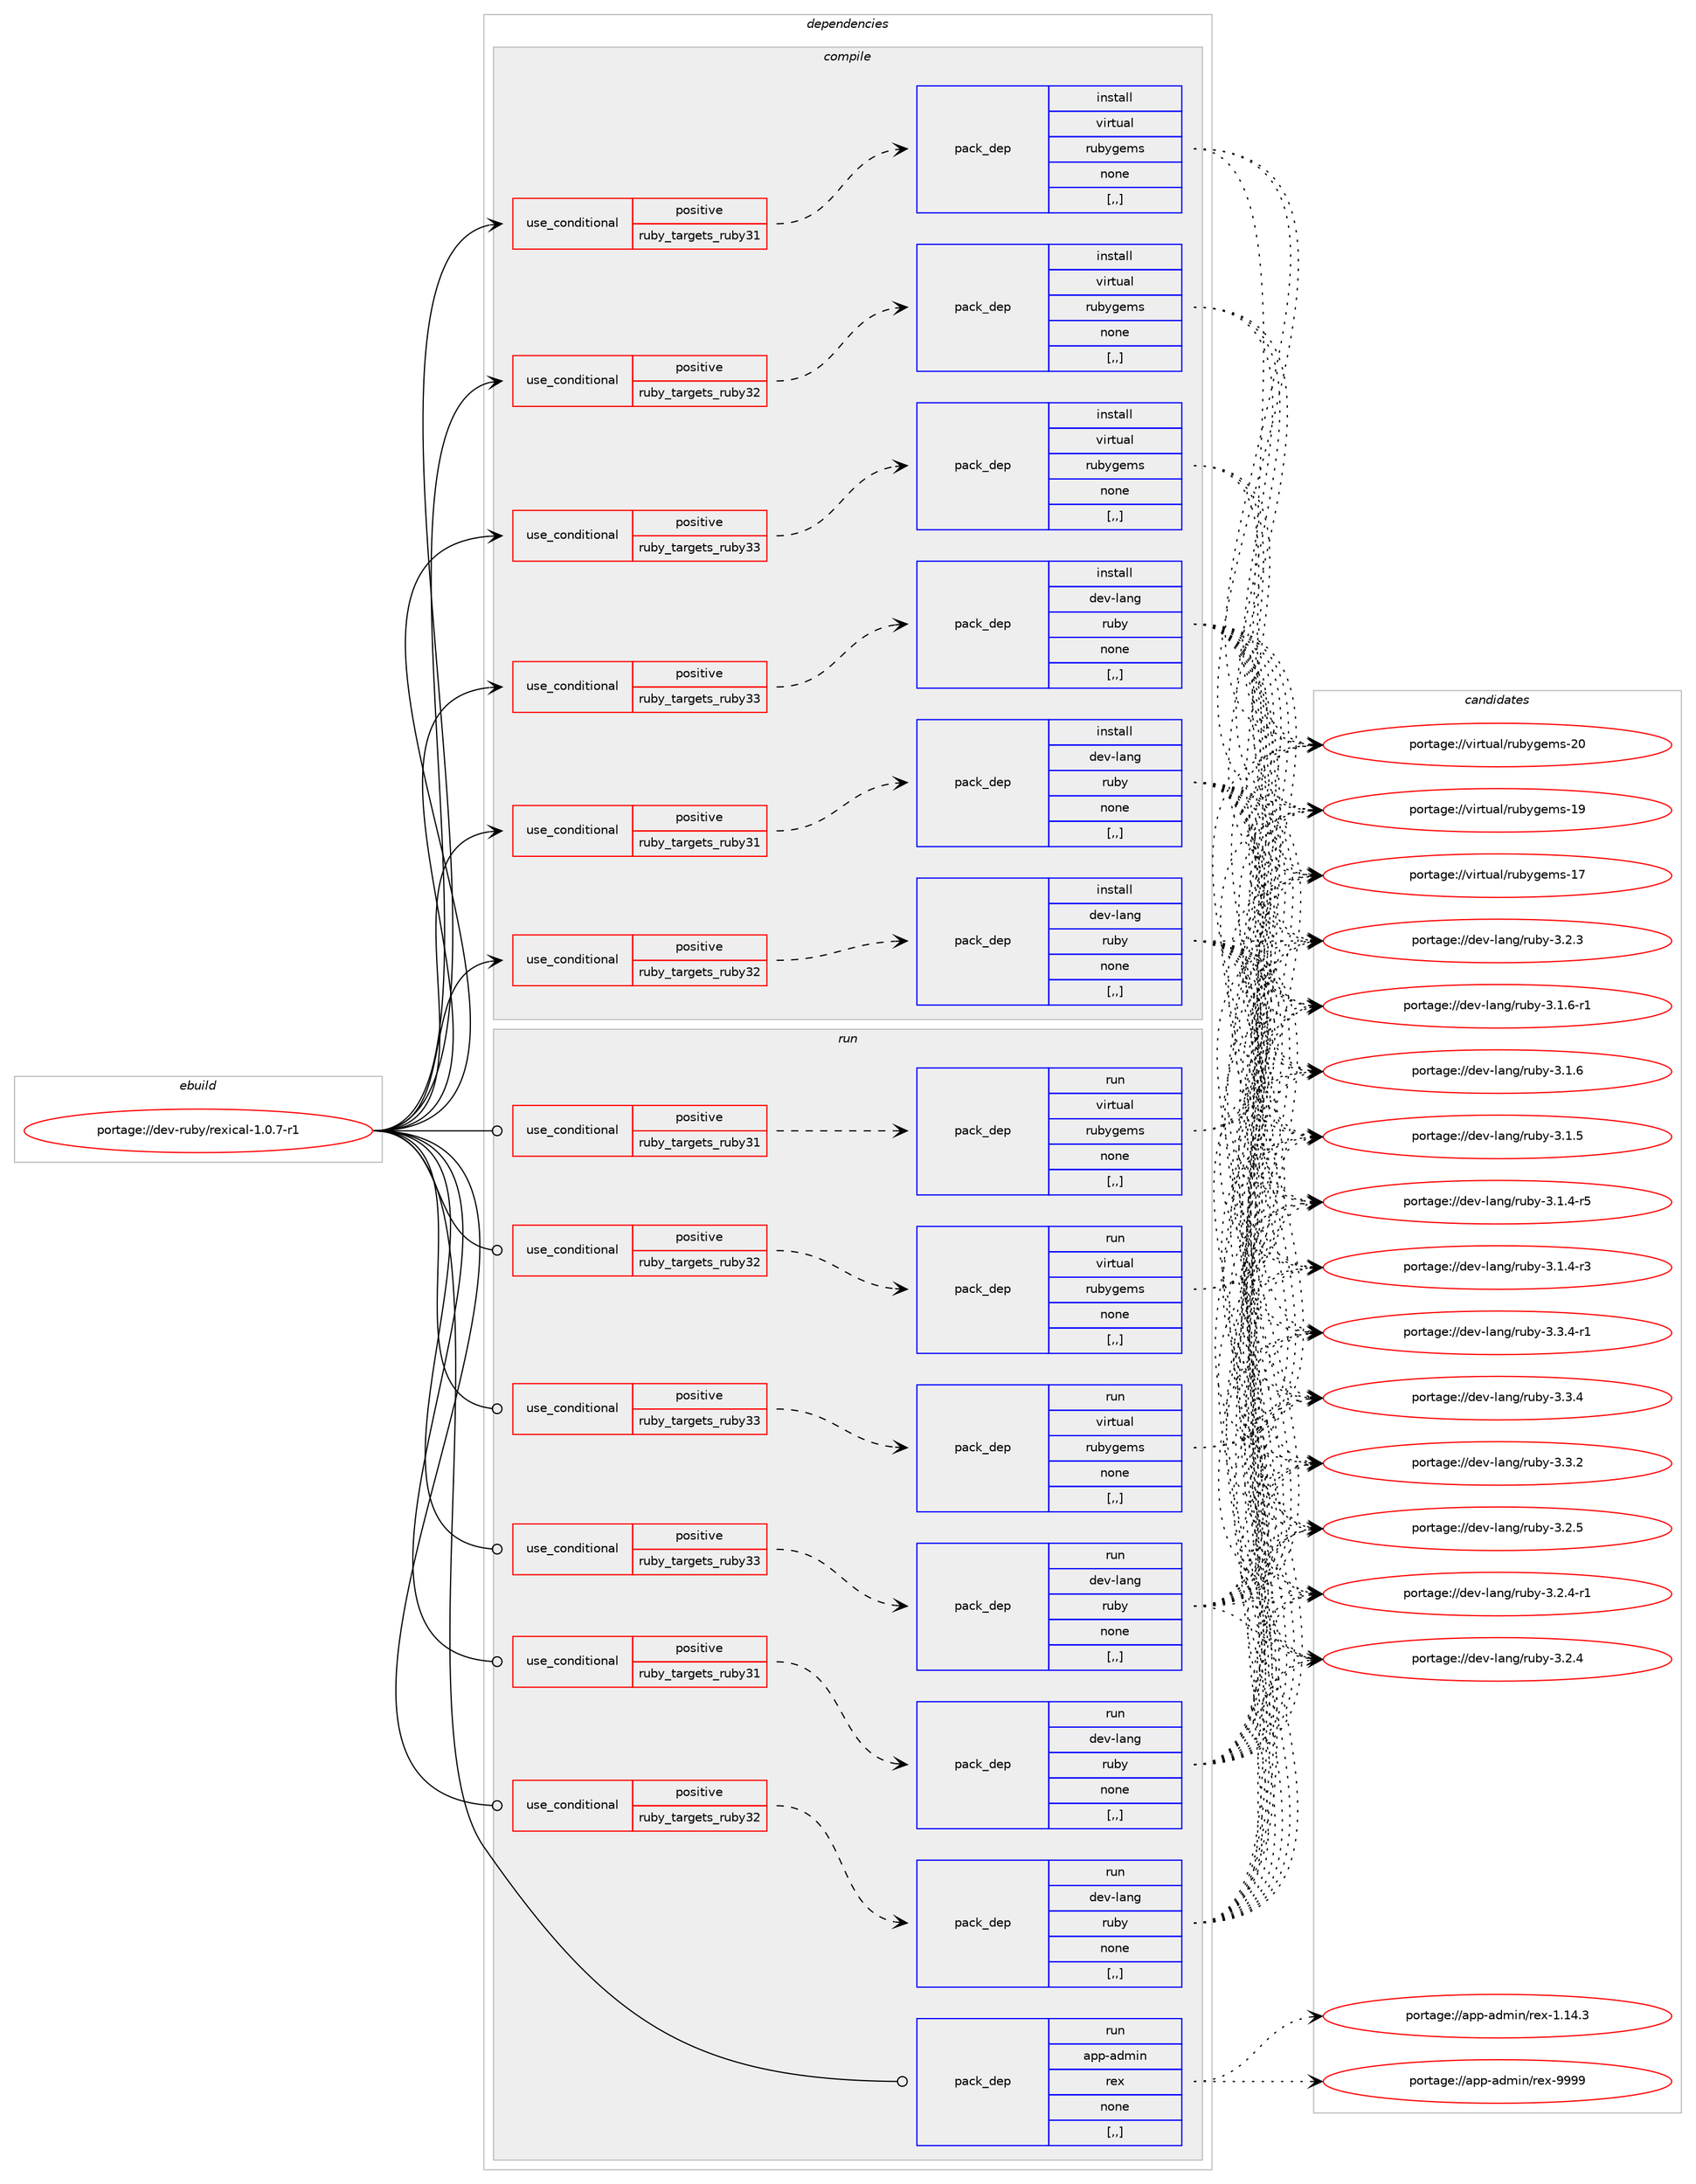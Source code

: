 digraph prolog {

# *************
# Graph options
# *************

newrank=true;
concentrate=true;
compound=true;
graph [rankdir=LR,fontname=Helvetica,fontsize=10,ranksep=1.5];#, ranksep=2.5, nodesep=0.2];
edge  [arrowhead=vee];
node  [fontname=Helvetica,fontsize=10];

# **********
# The ebuild
# **********

subgraph cluster_leftcol {
color=gray;
label=<<i>ebuild</i>>;
id [label="portage://dev-ruby/rexical-1.0.7-r1", color=red, width=4, href="../dev-ruby/rexical-1.0.7-r1.svg"];
}

# ****************
# The dependencies
# ****************

subgraph cluster_midcol {
color=gray;
label=<<i>dependencies</i>>;
subgraph cluster_compile {
fillcolor="#eeeeee";
style=filled;
label=<<i>compile</i>>;
subgraph cond54427 {
dependency198475 [label=<<TABLE BORDER="0" CELLBORDER="1" CELLSPACING="0" CELLPADDING="4"><TR><TD ROWSPAN="3" CELLPADDING="10">use_conditional</TD></TR><TR><TD>positive</TD></TR><TR><TD>ruby_targets_ruby31</TD></TR></TABLE>>, shape=none, color=red];
subgraph pack142691 {
dependency198476 [label=<<TABLE BORDER="0" CELLBORDER="1" CELLSPACING="0" CELLPADDING="4" WIDTH="220"><TR><TD ROWSPAN="6" CELLPADDING="30">pack_dep</TD></TR><TR><TD WIDTH="110">install</TD></TR><TR><TD>dev-lang</TD></TR><TR><TD>ruby</TD></TR><TR><TD>none</TD></TR><TR><TD>[,,]</TD></TR></TABLE>>, shape=none, color=blue];
}
dependency198475:e -> dependency198476:w [weight=20,style="dashed",arrowhead="vee"];
}
id:e -> dependency198475:w [weight=20,style="solid",arrowhead="vee"];
subgraph cond54428 {
dependency198477 [label=<<TABLE BORDER="0" CELLBORDER="1" CELLSPACING="0" CELLPADDING="4"><TR><TD ROWSPAN="3" CELLPADDING="10">use_conditional</TD></TR><TR><TD>positive</TD></TR><TR><TD>ruby_targets_ruby31</TD></TR></TABLE>>, shape=none, color=red];
subgraph pack142692 {
dependency198478 [label=<<TABLE BORDER="0" CELLBORDER="1" CELLSPACING="0" CELLPADDING="4" WIDTH="220"><TR><TD ROWSPAN="6" CELLPADDING="30">pack_dep</TD></TR><TR><TD WIDTH="110">install</TD></TR><TR><TD>virtual</TD></TR><TR><TD>rubygems</TD></TR><TR><TD>none</TD></TR><TR><TD>[,,]</TD></TR></TABLE>>, shape=none, color=blue];
}
dependency198477:e -> dependency198478:w [weight=20,style="dashed",arrowhead="vee"];
}
id:e -> dependency198477:w [weight=20,style="solid",arrowhead="vee"];
subgraph cond54429 {
dependency198479 [label=<<TABLE BORDER="0" CELLBORDER="1" CELLSPACING="0" CELLPADDING="4"><TR><TD ROWSPAN="3" CELLPADDING="10">use_conditional</TD></TR><TR><TD>positive</TD></TR><TR><TD>ruby_targets_ruby32</TD></TR></TABLE>>, shape=none, color=red];
subgraph pack142693 {
dependency198480 [label=<<TABLE BORDER="0" CELLBORDER="1" CELLSPACING="0" CELLPADDING="4" WIDTH="220"><TR><TD ROWSPAN="6" CELLPADDING="30">pack_dep</TD></TR><TR><TD WIDTH="110">install</TD></TR><TR><TD>dev-lang</TD></TR><TR><TD>ruby</TD></TR><TR><TD>none</TD></TR><TR><TD>[,,]</TD></TR></TABLE>>, shape=none, color=blue];
}
dependency198479:e -> dependency198480:w [weight=20,style="dashed",arrowhead="vee"];
}
id:e -> dependency198479:w [weight=20,style="solid",arrowhead="vee"];
subgraph cond54430 {
dependency198481 [label=<<TABLE BORDER="0" CELLBORDER="1" CELLSPACING="0" CELLPADDING="4"><TR><TD ROWSPAN="3" CELLPADDING="10">use_conditional</TD></TR><TR><TD>positive</TD></TR><TR><TD>ruby_targets_ruby32</TD></TR></TABLE>>, shape=none, color=red];
subgraph pack142694 {
dependency198482 [label=<<TABLE BORDER="0" CELLBORDER="1" CELLSPACING="0" CELLPADDING="4" WIDTH="220"><TR><TD ROWSPAN="6" CELLPADDING="30">pack_dep</TD></TR><TR><TD WIDTH="110">install</TD></TR><TR><TD>virtual</TD></TR><TR><TD>rubygems</TD></TR><TR><TD>none</TD></TR><TR><TD>[,,]</TD></TR></TABLE>>, shape=none, color=blue];
}
dependency198481:e -> dependency198482:w [weight=20,style="dashed",arrowhead="vee"];
}
id:e -> dependency198481:w [weight=20,style="solid",arrowhead="vee"];
subgraph cond54431 {
dependency198483 [label=<<TABLE BORDER="0" CELLBORDER="1" CELLSPACING="0" CELLPADDING="4"><TR><TD ROWSPAN="3" CELLPADDING="10">use_conditional</TD></TR><TR><TD>positive</TD></TR><TR><TD>ruby_targets_ruby33</TD></TR></TABLE>>, shape=none, color=red];
subgraph pack142695 {
dependency198484 [label=<<TABLE BORDER="0" CELLBORDER="1" CELLSPACING="0" CELLPADDING="4" WIDTH="220"><TR><TD ROWSPAN="6" CELLPADDING="30">pack_dep</TD></TR><TR><TD WIDTH="110">install</TD></TR><TR><TD>dev-lang</TD></TR><TR><TD>ruby</TD></TR><TR><TD>none</TD></TR><TR><TD>[,,]</TD></TR></TABLE>>, shape=none, color=blue];
}
dependency198483:e -> dependency198484:w [weight=20,style="dashed",arrowhead="vee"];
}
id:e -> dependency198483:w [weight=20,style="solid",arrowhead="vee"];
subgraph cond54432 {
dependency198485 [label=<<TABLE BORDER="0" CELLBORDER="1" CELLSPACING="0" CELLPADDING="4"><TR><TD ROWSPAN="3" CELLPADDING="10">use_conditional</TD></TR><TR><TD>positive</TD></TR><TR><TD>ruby_targets_ruby33</TD></TR></TABLE>>, shape=none, color=red];
subgraph pack142696 {
dependency198486 [label=<<TABLE BORDER="0" CELLBORDER="1" CELLSPACING="0" CELLPADDING="4" WIDTH="220"><TR><TD ROWSPAN="6" CELLPADDING="30">pack_dep</TD></TR><TR><TD WIDTH="110">install</TD></TR><TR><TD>virtual</TD></TR><TR><TD>rubygems</TD></TR><TR><TD>none</TD></TR><TR><TD>[,,]</TD></TR></TABLE>>, shape=none, color=blue];
}
dependency198485:e -> dependency198486:w [weight=20,style="dashed",arrowhead="vee"];
}
id:e -> dependency198485:w [weight=20,style="solid",arrowhead="vee"];
}
subgraph cluster_compileandrun {
fillcolor="#eeeeee";
style=filled;
label=<<i>compile and run</i>>;
}
subgraph cluster_run {
fillcolor="#eeeeee";
style=filled;
label=<<i>run</i>>;
subgraph cond54433 {
dependency198487 [label=<<TABLE BORDER="0" CELLBORDER="1" CELLSPACING="0" CELLPADDING="4"><TR><TD ROWSPAN="3" CELLPADDING="10">use_conditional</TD></TR><TR><TD>positive</TD></TR><TR><TD>ruby_targets_ruby31</TD></TR></TABLE>>, shape=none, color=red];
subgraph pack142697 {
dependency198488 [label=<<TABLE BORDER="0" CELLBORDER="1" CELLSPACING="0" CELLPADDING="4" WIDTH="220"><TR><TD ROWSPAN="6" CELLPADDING="30">pack_dep</TD></TR><TR><TD WIDTH="110">run</TD></TR><TR><TD>dev-lang</TD></TR><TR><TD>ruby</TD></TR><TR><TD>none</TD></TR><TR><TD>[,,]</TD></TR></TABLE>>, shape=none, color=blue];
}
dependency198487:e -> dependency198488:w [weight=20,style="dashed",arrowhead="vee"];
}
id:e -> dependency198487:w [weight=20,style="solid",arrowhead="odot"];
subgraph cond54434 {
dependency198489 [label=<<TABLE BORDER="0" CELLBORDER="1" CELLSPACING="0" CELLPADDING="4"><TR><TD ROWSPAN="3" CELLPADDING="10">use_conditional</TD></TR><TR><TD>positive</TD></TR><TR><TD>ruby_targets_ruby31</TD></TR></TABLE>>, shape=none, color=red];
subgraph pack142698 {
dependency198490 [label=<<TABLE BORDER="0" CELLBORDER="1" CELLSPACING="0" CELLPADDING="4" WIDTH="220"><TR><TD ROWSPAN="6" CELLPADDING="30">pack_dep</TD></TR><TR><TD WIDTH="110">run</TD></TR><TR><TD>virtual</TD></TR><TR><TD>rubygems</TD></TR><TR><TD>none</TD></TR><TR><TD>[,,]</TD></TR></TABLE>>, shape=none, color=blue];
}
dependency198489:e -> dependency198490:w [weight=20,style="dashed",arrowhead="vee"];
}
id:e -> dependency198489:w [weight=20,style="solid",arrowhead="odot"];
subgraph cond54435 {
dependency198491 [label=<<TABLE BORDER="0" CELLBORDER="1" CELLSPACING="0" CELLPADDING="4"><TR><TD ROWSPAN="3" CELLPADDING="10">use_conditional</TD></TR><TR><TD>positive</TD></TR><TR><TD>ruby_targets_ruby32</TD></TR></TABLE>>, shape=none, color=red];
subgraph pack142699 {
dependency198492 [label=<<TABLE BORDER="0" CELLBORDER="1" CELLSPACING="0" CELLPADDING="4" WIDTH="220"><TR><TD ROWSPAN="6" CELLPADDING="30">pack_dep</TD></TR><TR><TD WIDTH="110">run</TD></TR><TR><TD>dev-lang</TD></TR><TR><TD>ruby</TD></TR><TR><TD>none</TD></TR><TR><TD>[,,]</TD></TR></TABLE>>, shape=none, color=blue];
}
dependency198491:e -> dependency198492:w [weight=20,style="dashed",arrowhead="vee"];
}
id:e -> dependency198491:w [weight=20,style="solid",arrowhead="odot"];
subgraph cond54436 {
dependency198493 [label=<<TABLE BORDER="0" CELLBORDER="1" CELLSPACING="0" CELLPADDING="4"><TR><TD ROWSPAN="3" CELLPADDING="10">use_conditional</TD></TR><TR><TD>positive</TD></TR><TR><TD>ruby_targets_ruby32</TD></TR></TABLE>>, shape=none, color=red];
subgraph pack142700 {
dependency198494 [label=<<TABLE BORDER="0" CELLBORDER="1" CELLSPACING="0" CELLPADDING="4" WIDTH="220"><TR><TD ROWSPAN="6" CELLPADDING="30">pack_dep</TD></TR><TR><TD WIDTH="110">run</TD></TR><TR><TD>virtual</TD></TR><TR><TD>rubygems</TD></TR><TR><TD>none</TD></TR><TR><TD>[,,]</TD></TR></TABLE>>, shape=none, color=blue];
}
dependency198493:e -> dependency198494:w [weight=20,style="dashed",arrowhead="vee"];
}
id:e -> dependency198493:w [weight=20,style="solid",arrowhead="odot"];
subgraph cond54437 {
dependency198495 [label=<<TABLE BORDER="0" CELLBORDER="1" CELLSPACING="0" CELLPADDING="4"><TR><TD ROWSPAN="3" CELLPADDING="10">use_conditional</TD></TR><TR><TD>positive</TD></TR><TR><TD>ruby_targets_ruby33</TD></TR></TABLE>>, shape=none, color=red];
subgraph pack142701 {
dependency198496 [label=<<TABLE BORDER="0" CELLBORDER="1" CELLSPACING="0" CELLPADDING="4" WIDTH="220"><TR><TD ROWSPAN="6" CELLPADDING="30">pack_dep</TD></TR><TR><TD WIDTH="110">run</TD></TR><TR><TD>dev-lang</TD></TR><TR><TD>ruby</TD></TR><TR><TD>none</TD></TR><TR><TD>[,,]</TD></TR></TABLE>>, shape=none, color=blue];
}
dependency198495:e -> dependency198496:w [weight=20,style="dashed",arrowhead="vee"];
}
id:e -> dependency198495:w [weight=20,style="solid",arrowhead="odot"];
subgraph cond54438 {
dependency198497 [label=<<TABLE BORDER="0" CELLBORDER="1" CELLSPACING="0" CELLPADDING="4"><TR><TD ROWSPAN="3" CELLPADDING="10">use_conditional</TD></TR><TR><TD>positive</TD></TR><TR><TD>ruby_targets_ruby33</TD></TR></TABLE>>, shape=none, color=red];
subgraph pack142702 {
dependency198498 [label=<<TABLE BORDER="0" CELLBORDER="1" CELLSPACING="0" CELLPADDING="4" WIDTH="220"><TR><TD ROWSPAN="6" CELLPADDING="30">pack_dep</TD></TR><TR><TD WIDTH="110">run</TD></TR><TR><TD>virtual</TD></TR><TR><TD>rubygems</TD></TR><TR><TD>none</TD></TR><TR><TD>[,,]</TD></TR></TABLE>>, shape=none, color=blue];
}
dependency198497:e -> dependency198498:w [weight=20,style="dashed",arrowhead="vee"];
}
id:e -> dependency198497:w [weight=20,style="solid",arrowhead="odot"];
subgraph pack142703 {
dependency198499 [label=<<TABLE BORDER="0" CELLBORDER="1" CELLSPACING="0" CELLPADDING="4" WIDTH="220"><TR><TD ROWSPAN="6" CELLPADDING="30">pack_dep</TD></TR><TR><TD WIDTH="110">run</TD></TR><TR><TD>app-admin</TD></TR><TR><TD>rex</TD></TR><TR><TD>none</TD></TR><TR><TD>[,,]</TD></TR></TABLE>>, shape=none, color=blue];
}
id:e -> dependency198499:w [weight=20,style="solid",arrowhead="odot"];
}
}

# **************
# The candidates
# **************

subgraph cluster_choices {
rank=same;
color=gray;
label=<<i>candidates</i>>;

subgraph choice142691 {
color=black;
nodesep=1;
choice100101118451089711010347114117981214551465146524511449 [label="portage://dev-lang/ruby-3.3.4-r1", color=red, width=4,href="../dev-lang/ruby-3.3.4-r1.svg"];
choice10010111845108971101034711411798121455146514652 [label="portage://dev-lang/ruby-3.3.4", color=red, width=4,href="../dev-lang/ruby-3.3.4.svg"];
choice10010111845108971101034711411798121455146514650 [label="portage://dev-lang/ruby-3.3.2", color=red, width=4,href="../dev-lang/ruby-3.3.2.svg"];
choice10010111845108971101034711411798121455146504653 [label="portage://dev-lang/ruby-3.2.5", color=red, width=4,href="../dev-lang/ruby-3.2.5.svg"];
choice100101118451089711010347114117981214551465046524511449 [label="portage://dev-lang/ruby-3.2.4-r1", color=red, width=4,href="../dev-lang/ruby-3.2.4-r1.svg"];
choice10010111845108971101034711411798121455146504652 [label="portage://dev-lang/ruby-3.2.4", color=red, width=4,href="../dev-lang/ruby-3.2.4.svg"];
choice10010111845108971101034711411798121455146504651 [label="portage://dev-lang/ruby-3.2.3", color=red, width=4,href="../dev-lang/ruby-3.2.3.svg"];
choice100101118451089711010347114117981214551464946544511449 [label="portage://dev-lang/ruby-3.1.6-r1", color=red, width=4,href="../dev-lang/ruby-3.1.6-r1.svg"];
choice10010111845108971101034711411798121455146494654 [label="portage://dev-lang/ruby-3.1.6", color=red, width=4,href="../dev-lang/ruby-3.1.6.svg"];
choice10010111845108971101034711411798121455146494653 [label="portage://dev-lang/ruby-3.1.5", color=red, width=4,href="../dev-lang/ruby-3.1.5.svg"];
choice100101118451089711010347114117981214551464946524511453 [label="portage://dev-lang/ruby-3.1.4-r5", color=red, width=4,href="../dev-lang/ruby-3.1.4-r5.svg"];
choice100101118451089711010347114117981214551464946524511451 [label="portage://dev-lang/ruby-3.1.4-r3", color=red, width=4,href="../dev-lang/ruby-3.1.4-r3.svg"];
dependency198476:e -> choice100101118451089711010347114117981214551465146524511449:w [style=dotted,weight="100"];
dependency198476:e -> choice10010111845108971101034711411798121455146514652:w [style=dotted,weight="100"];
dependency198476:e -> choice10010111845108971101034711411798121455146514650:w [style=dotted,weight="100"];
dependency198476:e -> choice10010111845108971101034711411798121455146504653:w [style=dotted,weight="100"];
dependency198476:e -> choice100101118451089711010347114117981214551465046524511449:w [style=dotted,weight="100"];
dependency198476:e -> choice10010111845108971101034711411798121455146504652:w [style=dotted,weight="100"];
dependency198476:e -> choice10010111845108971101034711411798121455146504651:w [style=dotted,weight="100"];
dependency198476:e -> choice100101118451089711010347114117981214551464946544511449:w [style=dotted,weight="100"];
dependency198476:e -> choice10010111845108971101034711411798121455146494654:w [style=dotted,weight="100"];
dependency198476:e -> choice10010111845108971101034711411798121455146494653:w [style=dotted,weight="100"];
dependency198476:e -> choice100101118451089711010347114117981214551464946524511453:w [style=dotted,weight="100"];
dependency198476:e -> choice100101118451089711010347114117981214551464946524511451:w [style=dotted,weight="100"];
}
subgraph choice142692 {
color=black;
nodesep=1;
choice118105114116117971084711411798121103101109115455048 [label="portage://virtual/rubygems-20", color=red, width=4,href="../virtual/rubygems-20.svg"];
choice118105114116117971084711411798121103101109115454957 [label="portage://virtual/rubygems-19", color=red, width=4,href="../virtual/rubygems-19.svg"];
choice118105114116117971084711411798121103101109115454955 [label="portage://virtual/rubygems-17", color=red, width=4,href="../virtual/rubygems-17.svg"];
dependency198478:e -> choice118105114116117971084711411798121103101109115455048:w [style=dotted,weight="100"];
dependency198478:e -> choice118105114116117971084711411798121103101109115454957:w [style=dotted,weight="100"];
dependency198478:e -> choice118105114116117971084711411798121103101109115454955:w [style=dotted,weight="100"];
}
subgraph choice142693 {
color=black;
nodesep=1;
choice100101118451089711010347114117981214551465146524511449 [label="portage://dev-lang/ruby-3.3.4-r1", color=red, width=4,href="../dev-lang/ruby-3.3.4-r1.svg"];
choice10010111845108971101034711411798121455146514652 [label="portage://dev-lang/ruby-3.3.4", color=red, width=4,href="../dev-lang/ruby-3.3.4.svg"];
choice10010111845108971101034711411798121455146514650 [label="portage://dev-lang/ruby-3.3.2", color=red, width=4,href="../dev-lang/ruby-3.3.2.svg"];
choice10010111845108971101034711411798121455146504653 [label="portage://dev-lang/ruby-3.2.5", color=red, width=4,href="../dev-lang/ruby-3.2.5.svg"];
choice100101118451089711010347114117981214551465046524511449 [label="portage://dev-lang/ruby-3.2.4-r1", color=red, width=4,href="../dev-lang/ruby-3.2.4-r1.svg"];
choice10010111845108971101034711411798121455146504652 [label="portage://dev-lang/ruby-3.2.4", color=red, width=4,href="../dev-lang/ruby-3.2.4.svg"];
choice10010111845108971101034711411798121455146504651 [label="portage://dev-lang/ruby-3.2.3", color=red, width=4,href="../dev-lang/ruby-3.2.3.svg"];
choice100101118451089711010347114117981214551464946544511449 [label="portage://dev-lang/ruby-3.1.6-r1", color=red, width=4,href="../dev-lang/ruby-3.1.6-r1.svg"];
choice10010111845108971101034711411798121455146494654 [label="portage://dev-lang/ruby-3.1.6", color=red, width=4,href="../dev-lang/ruby-3.1.6.svg"];
choice10010111845108971101034711411798121455146494653 [label="portage://dev-lang/ruby-3.1.5", color=red, width=4,href="../dev-lang/ruby-3.1.5.svg"];
choice100101118451089711010347114117981214551464946524511453 [label="portage://dev-lang/ruby-3.1.4-r5", color=red, width=4,href="../dev-lang/ruby-3.1.4-r5.svg"];
choice100101118451089711010347114117981214551464946524511451 [label="portage://dev-lang/ruby-3.1.4-r3", color=red, width=4,href="../dev-lang/ruby-3.1.4-r3.svg"];
dependency198480:e -> choice100101118451089711010347114117981214551465146524511449:w [style=dotted,weight="100"];
dependency198480:e -> choice10010111845108971101034711411798121455146514652:w [style=dotted,weight="100"];
dependency198480:e -> choice10010111845108971101034711411798121455146514650:w [style=dotted,weight="100"];
dependency198480:e -> choice10010111845108971101034711411798121455146504653:w [style=dotted,weight="100"];
dependency198480:e -> choice100101118451089711010347114117981214551465046524511449:w [style=dotted,weight="100"];
dependency198480:e -> choice10010111845108971101034711411798121455146504652:w [style=dotted,weight="100"];
dependency198480:e -> choice10010111845108971101034711411798121455146504651:w [style=dotted,weight="100"];
dependency198480:e -> choice100101118451089711010347114117981214551464946544511449:w [style=dotted,weight="100"];
dependency198480:e -> choice10010111845108971101034711411798121455146494654:w [style=dotted,weight="100"];
dependency198480:e -> choice10010111845108971101034711411798121455146494653:w [style=dotted,weight="100"];
dependency198480:e -> choice100101118451089711010347114117981214551464946524511453:w [style=dotted,weight="100"];
dependency198480:e -> choice100101118451089711010347114117981214551464946524511451:w [style=dotted,weight="100"];
}
subgraph choice142694 {
color=black;
nodesep=1;
choice118105114116117971084711411798121103101109115455048 [label="portage://virtual/rubygems-20", color=red, width=4,href="../virtual/rubygems-20.svg"];
choice118105114116117971084711411798121103101109115454957 [label="portage://virtual/rubygems-19", color=red, width=4,href="../virtual/rubygems-19.svg"];
choice118105114116117971084711411798121103101109115454955 [label="portage://virtual/rubygems-17", color=red, width=4,href="../virtual/rubygems-17.svg"];
dependency198482:e -> choice118105114116117971084711411798121103101109115455048:w [style=dotted,weight="100"];
dependency198482:e -> choice118105114116117971084711411798121103101109115454957:w [style=dotted,weight="100"];
dependency198482:e -> choice118105114116117971084711411798121103101109115454955:w [style=dotted,weight="100"];
}
subgraph choice142695 {
color=black;
nodesep=1;
choice100101118451089711010347114117981214551465146524511449 [label="portage://dev-lang/ruby-3.3.4-r1", color=red, width=4,href="../dev-lang/ruby-3.3.4-r1.svg"];
choice10010111845108971101034711411798121455146514652 [label="portage://dev-lang/ruby-3.3.4", color=red, width=4,href="../dev-lang/ruby-3.3.4.svg"];
choice10010111845108971101034711411798121455146514650 [label="portage://dev-lang/ruby-3.3.2", color=red, width=4,href="../dev-lang/ruby-3.3.2.svg"];
choice10010111845108971101034711411798121455146504653 [label="portage://dev-lang/ruby-3.2.5", color=red, width=4,href="../dev-lang/ruby-3.2.5.svg"];
choice100101118451089711010347114117981214551465046524511449 [label="portage://dev-lang/ruby-3.2.4-r1", color=red, width=4,href="../dev-lang/ruby-3.2.4-r1.svg"];
choice10010111845108971101034711411798121455146504652 [label="portage://dev-lang/ruby-3.2.4", color=red, width=4,href="../dev-lang/ruby-3.2.4.svg"];
choice10010111845108971101034711411798121455146504651 [label="portage://dev-lang/ruby-3.2.3", color=red, width=4,href="../dev-lang/ruby-3.2.3.svg"];
choice100101118451089711010347114117981214551464946544511449 [label="portage://dev-lang/ruby-3.1.6-r1", color=red, width=4,href="../dev-lang/ruby-3.1.6-r1.svg"];
choice10010111845108971101034711411798121455146494654 [label="portage://dev-lang/ruby-3.1.6", color=red, width=4,href="../dev-lang/ruby-3.1.6.svg"];
choice10010111845108971101034711411798121455146494653 [label="portage://dev-lang/ruby-3.1.5", color=red, width=4,href="../dev-lang/ruby-3.1.5.svg"];
choice100101118451089711010347114117981214551464946524511453 [label="portage://dev-lang/ruby-3.1.4-r5", color=red, width=4,href="../dev-lang/ruby-3.1.4-r5.svg"];
choice100101118451089711010347114117981214551464946524511451 [label="portage://dev-lang/ruby-3.1.4-r3", color=red, width=4,href="../dev-lang/ruby-3.1.4-r3.svg"];
dependency198484:e -> choice100101118451089711010347114117981214551465146524511449:w [style=dotted,weight="100"];
dependency198484:e -> choice10010111845108971101034711411798121455146514652:w [style=dotted,weight="100"];
dependency198484:e -> choice10010111845108971101034711411798121455146514650:w [style=dotted,weight="100"];
dependency198484:e -> choice10010111845108971101034711411798121455146504653:w [style=dotted,weight="100"];
dependency198484:e -> choice100101118451089711010347114117981214551465046524511449:w [style=dotted,weight="100"];
dependency198484:e -> choice10010111845108971101034711411798121455146504652:w [style=dotted,weight="100"];
dependency198484:e -> choice10010111845108971101034711411798121455146504651:w [style=dotted,weight="100"];
dependency198484:e -> choice100101118451089711010347114117981214551464946544511449:w [style=dotted,weight="100"];
dependency198484:e -> choice10010111845108971101034711411798121455146494654:w [style=dotted,weight="100"];
dependency198484:e -> choice10010111845108971101034711411798121455146494653:w [style=dotted,weight="100"];
dependency198484:e -> choice100101118451089711010347114117981214551464946524511453:w [style=dotted,weight="100"];
dependency198484:e -> choice100101118451089711010347114117981214551464946524511451:w [style=dotted,weight="100"];
}
subgraph choice142696 {
color=black;
nodesep=1;
choice118105114116117971084711411798121103101109115455048 [label="portage://virtual/rubygems-20", color=red, width=4,href="../virtual/rubygems-20.svg"];
choice118105114116117971084711411798121103101109115454957 [label="portage://virtual/rubygems-19", color=red, width=4,href="../virtual/rubygems-19.svg"];
choice118105114116117971084711411798121103101109115454955 [label="portage://virtual/rubygems-17", color=red, width=4,href="../virtual/rubygems-17.svg"];
dependency198486:e -> choice118105114116117971084711411798121103101109115455048:w [style=dotted,weight="100"];
dependency198486:e -> choice118105114116117971084711411798121103101109115454957:w [style=dotted,weight="100"];
dependency198486:e -> choice118105114116117971084711411798121103101109115454955:w [style=dotted,weight="100"];
}
subgraph choice142697 {
color=black;
nodesep=1;
choice100101118451089711010347114117981214551465146524511449 [label="portage://dev-lang/ruby-3.3.4-r1", color=red, width=4,href="../dev-lang/ruby-3.3.4-r1.svg"];
choice10010111845108971101034711411798121455146514652 [label="portage://dev-lang/ruby-3.3.4", color=red, width=4,href="../dev-lang/ruby-3.3.4.svg"];
choice10010111845108971101034711411798121455146514650 [label="portage://dev-lang/ruby-3.3.2", color=red, width=4,href="../dev-lang/ruby-3.3.2.svg"];
choice10010111845108971101034711411798121455146504653 [label="portage://dev-lang/ruby-3.2.5", color=red, width=4,href="../dev-lang/ruby-3.2.5.svg"];
choice100101118451089711010347114117981214551465046524511449 [label="portage://dev-lang/ruby-3.2.4-r1", color=red, width=4,href="../dev-lang/ruby-3.2.4-r1.svg"];
choice10010111845108971101034711411798121455146504652 [label="portage://dev-lang/ruby-3.2.4", color=red, width=4,href="../dev-lang/ruby-3.2.4.svg"];
choice10010111845108971101034711411798121455146504651 [label="portage://dev-lang/ruby-3.2.3", color=red, width=4,href="../dev-lang/ruby-3.2.3.svg"];
choice100101118451089711010347114117981214551464946544511449 [label="portage://dev-lang/ruby-3.1.6-r1", color=red, width=4,href="../dev-lang/ruby-3.1.6-r1.svg"];
choice10010111845108971101034711411798121455146494654 [label="portage://dev-lang/ruby-3.1.6", color=red, width=4,href="../dev-lang/ruby-3.1.6.svg"];
choice10010111845108971101034711411798121455146494653 [label="portage://dev-lang/ruby-3.1.5", color=red, width=4,href="../dev-lang/ruby-3.1.5.svg"];
choice100101118451089711010347114117981214551464946524511453 [label="portage://dev-lang/ruby-3.1.4-r5", color=red, width=4,href="../dev-lang/ruby-3.1.4-r5.svg"];
choice100101118451089711010347114117981214551464946524511451 [label="portage://dev-lang/ruby-3.1.4-r3", color=red, width=4,href="../dev-lang/ruby-3.1.4-r3.svg"];
dependency198488:e -> choice100101118451089711010347114117981214551465146524511449:w [style=dotted,weight="100"];
dependency198488:e -> choice10010111845108971101034711411798121455146514652:w [style=dotted,weight="100"];
dependency198488:e -> choice10010111845108971101034711411798121455146514650:w [style=dotted,weight="100"];
dependency198488:e -> choice10010111845108971101034711411798121455146504653:w [style=dotted,weight="100"];
dependency198488:e -> choice100101118451089711010347114117981214551465046524511449:w [style=dotted,weight="100"];
dependency198488:e -> choice10010111845108971101034711411798121455146504652:w [style=dotted,weight="100"];
dependency198488:e -> choice10010111845108971101034711411798121455146504651:w [style=dotted,weight="100"];
dependency198488:e -> choice100101118451089711010347114117981214551464946544511449:w [style=dotted,weight="100"];
dependency198488:e -> choice10010111845108971101034711411798121455146494654:w [style=dotted,weight="100"];
dependency198488:e -> choice10010111845108971101034711411798121455146494653:w [style=dotted,weight="100"];
dependency198488:e -> choice100101118451089711010347114117981214551464946524511453:w [style=dotted,weight="100"];
dependency198488:e -> choice100101118451089711010347114117981214551464946524511451:w [style=dotted,weight="100"];
}
subgraph choice142698 {
color=black;
nodesep=1;
choice118105114116117971084711411798121103101109115455048 [label="portage://virtual/rubygems-20", color=red, width=4,href="../virtual/rubygems-20.svg"];
choice118105114116117971084711411798121103101109115454957 [label="portage://virtual/rubygems-19", color=red, width=4,href="../virtual/rubygems-19.svg"];
choice118105114116117971084711411798121103101109115454955 [label="portage://virtual/rubygems-17", color=red, width=4,href="../virtual/rubygems-17.svg"];
dependency198490:e -> choice118105114116117971084711411798121103101109115455048:w [style=dotted,weight="100"];
dependency198490:e -> choice118105114116117971084711411798121103101109115454957:w [style=dotted,weight="100"];
dependency198490:e -> choice118105114116117971084711411798121103101109115454955:w [style=dotted,weight="100"];
}
subgraph choice142699 {
color=black;
nodesep=1;
choice100101118451089711010347114117981214551465146524511449 [label="portage://dev-lang/ruby-3.3.4-r1", color=red, width=4,href="../dev-lang/ruby-3.3.4-r1.svg"];
choice10010111845108971101034711411798121455146514652 [label="portage://dev-lang/ruby-3.3.4", color=red, width=4,href="../dev-lang/ruby-3.3.4.svg"];
choice10010111845108971101034711411798121455146514650 [label="portage://dev-lang/ruby-3.3.2", color=red, width=4,href="../dev-lang/ruby-3.3.2.svg"];
choice10010111845108971101034711411798121455146504653 [label="portage://dev-lang/ruby-3.2.5", color=red, width=4,href="../dev-lang/ruby-3.2.5.svg"];
choice100101118451089711010347114117981214551465046524511449 [label="portage://dev-lang/ruby-3.2.4-r1", color=red, width=4,href="../dev-lang/ruby-3.2.4-r1.svg"];
choice10010111845108971101034711411798121455146504652 [label="portage://dev-lang/ruby-3.2.4", color=red, width=4,href="../dev-lang/ruby-3.2.4.svg"];
choice10010111845108971101034711411798121455146504651 [label="portage://dev-lang/ruby-3.2.3", color=red, width=4,href="../dev-lang/ruby-3.2.3.svg"];
choice100101118451089711010347114117981214551464946544511449 [label="portage://dev-lang/ruby-3.1.6-r1", color=red, width=4,href="../dev-lang/ruby-3.1.6-r1.svg"];
choice10010111845108971101034711411798121455146494654 [label="portage://dev-lang/ruby-3.1.6", color=red, width=4,href="../dev-lang/ruby-3.1.6.svg"];
choice10010111845108971101034711411798121455146494653 [label="portage://dev-lang/ruby-3.1.5", color=red, width=4,href="../dev-lang/ruby-3.1.5.svg"];
choice100101118451089711010347114117981214551464946524511453 [label="portage://dev-lang/ruby-3.1.4-r5", color=red, width=4,href="../dev-lang/ruby-3.1.4-r5.svg"];
choice100101118451089711010347114117981214551464946524511451 [label="portage://dev-lang/ruby-3.1.4-r3", color=red, width=4,href="../dev-lang/ruby-3.1.4-r3.svg"];
dependency198492:e -> choice100101118451089711010347114117981214551465146524511449:w [style=dotted,weight="100"];
dependency198492:e -> choice10010111845108971101034711411798121455146514652:w [style=dotted,weight="100"];
dependency198492:e -> choice10010111845108971101034711411798121455146514650:w [style=dotted,weight="100"];
dependency198492:e -> choice10010111845108971101034711411798121455146504653:w [style=dotted,weight="100"];
dependency198492:e -> choice100101118451089711010347114117981214551465046524511449:w [style=dotted,weight="100"];
dependency198492:e -> choice10010111845108971101034711411798121455146504652:w [style=dotted,weight="100"];
dependency198492:e -> choice10010111845108971101034711411798121455146504651:w [style=dotted,weight="100"];
dependency198492:e -> choice100101118451089711010347114117981214551464946544511449:w [style=dotted,weight="100"];
dependency198492:e -> choice10010111845108971101034711411798121455146494654:w [style=dotted,weight="100"];
dependency198492:e -> choice10010111845108971101034711411798121455146494653:w [style=dotted,weight="100"];
dependency198492:e -> choice100101118451089711010347114117981214551464946524511453:w [style=dotted,weight="100"];
dependency198492:e -> choice100101118451089711010347114117981214551464946524511451:w [style=dotted,weight="100"];
}
subgraph choice142700 {
color=black;
nodesep=1;
choice118105114116117971084711411798121103101109115455048 [label="portage://virtual/rubygems-20", color=red, width=4,href="../virtual/rubygems-20.svg"];
choice118105114116117971084711411798121103101109115454957 [label="portage://virtual/rubygems-19", color=red, width=4,href="../virtual/rubygems-19.svg"];
choice118105114116117971084711411798121103101109115454955 [label="portage://virtual/rubygems-17", color=red, width=4,href="../virtual/rubygems-17.svg"];
dependency198494:e -> choice118105114116117971084711411798121103101109115455048:w [style=dotted,weight="100"];
dependency198494:e -> choice118105114116117971084711411798121103101109115454957:w [style=dotted,weight="100"];
dependency198494:e -> choice118105114116117971084711411798121103101109115454955:w [style=dotted,weight="100"];
}
subgraph choice142701 {
color=black;
nodesep=1;
choice100101118451089711010347114117981214551465146524511449 [label="portage://dev-lang/ruby-3.3.4-r1", color=red, width=4,href="../dev-lang/ruby-3.3.4-r1.svg"];
choice10010111845108971101034711411798121455146514652 [label="portage://dev-lang/ruby-3.3.4", color=red, width=4,href="../dev-lang/ruby-3.3.4.svg"];
choice10010111845108971101034711411798121455146514650 [label="portage://dev-lang/ruby-3.3.2", color=red, width=4,href="../dev-lang/ruby-3.3.2.svg"];
choice10010111845108971101034711411798121455146504653 [label="portage://dev-lang/ruby-3.2.5", color=red, width=4,href="../dev-lang/ruby-3.2.5.svg"];
choice100101118451089711010347114117981214551465046524511449 [label="portage://dev-lang/ruby-3.2.4-r1", color=red, width=4,href="../dev-lang/ruby-3.2.4-r1.svg"];
choice10010111845108971101034711411798121455146504652 [label="portage://dev-lang/ruby-3.2.4", color=red, width=4,href="../dev-lang/ruby-3.2.4.svg"];
choice10010111845108971101034711411798121455146504651 [label="portage://dev-lang/ruby-3.2.3", color=red, width=4,href="../dev-lang/ruby-3.2.3.svg"];
choice100101118451089711010347114117981214551464946544511449 [label="portage://dev-lang/ruby-3.1.6-r1", color=red, width=4,href="../dev-lang/ruby-3.1.6-r1.svg"];
choice10010111845108971101034711411798121455146494654 [label="portage://dev-lang/ruby-3.1.6", color=red, width=4,href="../dev-lang/ruby-3.1.6.svg"];
choice10010111845108971101034711411798121455146494653 [label="portage://dev-lang/ruby-3.1.5", color=red, width=4,href="../dev-lang/ruby-3.1.5.svg"];
choice100101118451089711010347114117981214551464946524511453 [label="portage://dev-lang/ruby-3.1.4-r5", color=red, width=4,href="../dev-lang/ruby-3.1.4-r5.svg"];
choice100101118451089711010347114117981214551464946524511451 [label="portage://dev-lang/ruby-3.1.4-r3", color=red, width=4,href="../dev-lang/ruby-3.1.4-r3.svg"];
dependency198496:e -> choice100101118451089711010347114117981214551465146524511449:w [style=dotted,weight="100"];
dependency198496:e -> choice10010111845108971101034711411798121455146514652:w [style=dotted,weight="100"];
dependency198496:e -> choice10010111845108971101034711411798121455146514650:w [style=dotted,weight="100"];
dependency198496:e -> choice10010111845108971101034711411798121455146504653:w [style=dotted,weight="100"];
dependency198496:e -> choice100101118451089711010347114117981214551465046524511449:w [style=dotted,weight="100"];
dependency198496:e -> choice10010111845108971101034711411798121455146504652:w [style=dotted,weight="100"];
dependency198496:e -> choice10010111845108971101034711411798121455146504651:w [style=dotted,weight="100"];
dependency198496:e -> choice100101118451089711010347114117981214551464946544511449:w [style=dotted,weight="100"];
dependency198496:e -> choice10010111845108971101034711411798121455146494654:w [style=dotted,weight="100"];
dependency198496:e -> choice10010111845108971101034711411798121455146494653:w [style=dotted,weight="100"];
dependency198496:e -> choice100101118451089711010347114117981214551464946524511453:w [style=dotted,weight="100"];
dependency198496:e -> choice100101118451089711010347114117981214551464946524511451:w [style=dotted,weight="100"];
}
subgraph choice142702 {
color=black;
nodesep=1;
choice118105114116117971084711411798121103101109115455048 [label="portage://virtual/rubygems-20", color=red, width=4,href="../virtual/rubygems-20.svg"];
choice118105114116117971084711411798121103101109115454957 [label="portage://virtual/rubygems-19", color=red, width=4,href="../virtual/rubygems-19.svg"];
choice118105114116117971084711411798121103101109115454955 [label="portage://virtual/rubygems-17", color=red, width=4,href="../virtual/rubygems-17.svg"];
dependency198498:e -> choice118105114116117971084711411798121103101109115455048:w [style=dotted,weight="100"];
dependency198498:e -> choice118105114116117971084711411798121103101109115454957:w [style=dotted,weight="100"];
dependency198498:e -> choice118105114116117971084711411798121103101109115454955:w [style=dotted,weight="100"];
}
subgraph choice142703 {
color=black;
nodesep=1;
choice971121124597100109105110471141011204557575757 [label="portage://app-admin/rex-9999", color=red, width=4,href="../app-admin/rex-9999.svg"];
choice9711211245971001091051104711410112045494649524651 [label="portage://app-admin/rex-1.14.3", color=red, width=4,href="../app-admin/rex-1.14.3.svg"];
dependency198499:e -> choice971121124597100109105110471141011204557575757:w [style=dotted,weight="100"];
dependency198499:e -> choice9711211245971001091051104711410112045494649524651:w [style=dotted,weight="100"];
}
}

}

